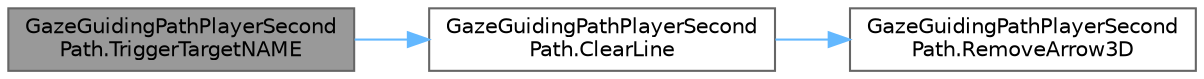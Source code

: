 digraph "GazeGuidingPathPlayerSecondPath.TriggerTargetNAME"
{
 // LATEX_PDF_SIZE
  bgcolor="transparent";
  edge [fontname=Helvetica,fontsize=10,labelfontname=Helvetica,labelfontsize=10];
  node [fontname=Helvetica,fontsize=10,shape=box,height=0.2,width=0.4];
  rankdir="LR";
  Node1 [id="Node000001",label="GazeGuidingPathPlayerSecond\lPath.TriggerTargetNAME",height=0.2,width=0.4,color="gray40", fillcolor="grey60", style="filled", fontcolor="black",tooltip="This method sets the current target of a GazeGuidingPathPlayerSecondPath instance."];
  Node1 -> Node2 [id="edge1_Node000001_Node000002",color="steelblue1",style="solid",tooltip=" "];
  Node2 [id="Node000002",label="GazeGuidingPathPlayerSecond\lPath.ClearLine",height=0.2,width=0.4,color="grey40", fillcolor="white", style="filled",URL="$class_gaze_guiding_path_player_second_path.html#abfaea83682c65cdef5ed56b975fa5e64",tooltip="This method clears the scene of all visual aids that are currently being rendered."];
  Node2 -> Node3 [id="edge2_Node000002_Node000003",color="steelblue1",style="solid",tooltip=" "];
  Node3 [id="Node000003",label="GazeGuidingPathPlayerSecond\lPath.RemoveArrow3D",height=0.2,width=0.4,color="grey40", fillcolor="white", style="filled",URL="$class_gaze_guiding_path_player_second_path.html#afa50a89a9686723345105649ba9f2037",tooltip="This method removes a rotating 3D arrow or 3DBinary arrow that is currently being rendered above an e..."];
}
